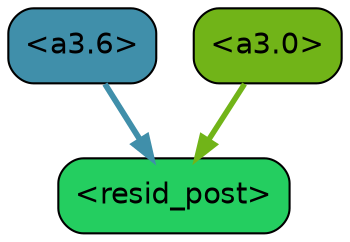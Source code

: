 strict digraph "" {
	graph [bgcolor=transparent,
		layout=dot,
		overlap=false,
		splines=true
	];
	"<a3.6>"	[color=black,
		fillcolor="#408faa",
		fontname=Helvetica,
		shape=box,
		style="filled, rounded"];
	"<resid_post>"	[color=black,
		fillcolor="#24ce60",
		fontname=Helvetica,
		shape=box,
		style="filled, rounded"];
	"<a3.6>" -> "<resid_post>"	[color="#408faa",
		penwidth=2.8068289756774902];
	"<a3.0>"	[color=black,
		fillcolor="#71b418",
		fontname=Helvetica,
		shape=box,
		style="filled, rounded"];
	"<a3.0>" -> "<resid_post>"	[color="#71b418",
		penwidth=2.6453909873962402];
}
